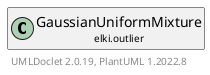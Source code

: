 @startuml
    remove .*\.(Instance|Par|Parameterizer|Factory)$
    set namespaceSeparator none
    hide empty fields
    hide empty methods

    class "<size:14>GaussianUniformMixture.Par\n<size:10>elki.outlier" as elki.outlier.GaussianUniformMixture.Par [[GaussianUniformMixture.Par.html]] {
        {static} +L_ID: OptionID
        {static} +C_ID: OptionID
        #l: double
        #c: double
        +configure(Parameterization): void
        +make(): GaussianUniformMixture
    }

    interface "<size:14>Parameterizer\n<size:10>elki.utilities.optionhandling" as elki.utilities.optionhandling.Parameterizer [[../utilities/optionhandling/Parameterizer.html]] {
        {abstract} +make(): Object
    }
    class "<size:14>GaussianUniformMixture\n<size:10>elki.outlier" as elki.outlier.GaussianUniformMixture [[GaussianUniformMixture.html]]

    elki.utilities.optionhandling.Parameterizer <|.. elki.outlier.GaussianUniformMixture.Par
    elki.outlier.GaussianUniformMixture +-- elki.outlier.GaussianUniformMixture.Par

    center footer UMLDoclet 2.0.19, PlantUML 1.2022.8
@enduml
